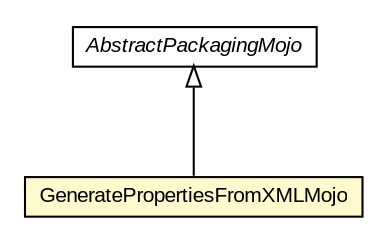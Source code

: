 #!/usr/local/bin/dot
#
# Class diagram 
# Generated by UMLGraph version R5_6-24-gf6e263 (http://www.umlgraph.org/)
#

digraph G {
	edge [fontname="arial",fontsize=10,labelfontname="arial",labelfontsize=10];
	node [fontname="arial",fontsize=10,shape=plaintext];
	nodesep=0.25;
	ranksep=0.5;
	// fr.fastconnect.factory.tibco.bw.maven.packaging.GeneratePropertiesFromXMLMojo
	c2579 [label=<<table title="fr.fastconnect.factory.tibco.bw.maven.packaging.GeneratePropertiesFromXMLMojo" border="0" cellborder="1" cellspacing="0" cellpadding="2" port="p" bgcolor="lemonChiffon" href="./GeneratePropertiesFromXMLMojo.html">
		<tr><td><table border="0" cellspacing="0" cellpadding="1">
<tr><td align="center" balign="center"> GeneratePropertiesFromXMLMojo </td></tr>
		</table></td></tr>
		</table>>, URL="./GeneratePropertiesFromXMLMojo.html", fontname="arial", fontcolor="black", fontsize=10.0];
	// fr.fastconnect.factory.tibco.bw.maven.packaging.AbstractPackagingMojo
	c2585 [label=<<table title="fr.fastconnect.factory.tibco.bw.maven.packaging.AbstractPackagingMojo" border="0" cellborder="1" cellspacing="0" cellpadding="2" port="p" href="./AbstractPackagingMojo.html">
		<tr><td><table border="0" cellspacing="0" cellpadding="1">
<tr><td align="center" balign="center"><font face="arial italic"> AbstractPackagingMojo </font></td></tr>
		</table></td></tr>
		</table>>, URL="./AbstractPackagingMojo.html", fontname="arial", fontcolor="black", fontsize=10.0];
	//fr.fastconnect.factory.tibco.bw.maven.packaging.GeneratePropertiesFromXMLMojo extends fr.fastconnect.factory.tibco.bw.maven.packaging.AbstractPackagingMojo
	c2585:p -> c2579:p [dir=back,arrowtail=empty];
}

